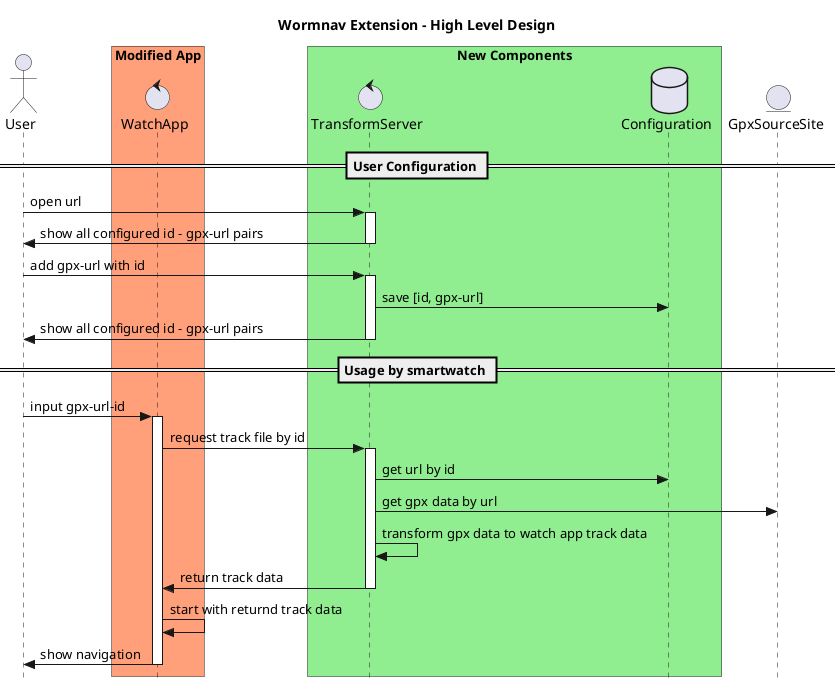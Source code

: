 @startuml 

title Wormnav Extension - High Level Design

skinparam style strictuml

actor User

box "Modified App" #LightSalmon
control WatchApp
end box

box "New Components" #LightGreen
control TransformServer
database Configuration
end box

entity GpxSourceSite

== User Configuration ==

User -> TransformServer : open url
activate TransformServer
TransformServer -> User : show all configured id - gpx-url pairs
deactivate TransformServer

User -> TransformServer : add gpx-url with id
activate TransformServer
TransformServer -> Configuration : save [id, gpx-url]
TransformServer -> User : show all configured id - gpx-url pairs
deactivate TransformServer

== Usage by smartwatch ==
User -> WatchApp : input gpx-url-id
activate WatchApp
WatchApp -> TransformServer : request track file by id
activate TransformServer
TransformServer -> Configuration : get url by id
TransformServer -> GpxSourceSite : get gpx data by url
TransformServer -> TransformServer : transform gpx data to watch app track data
TransformServer -> WatchApp : return track data
deactivate TransformServer
WatchApp -> WatchApp : start with returnd track data
WatchApp -> User : show navigation
deactivate WatchApp

@enduml